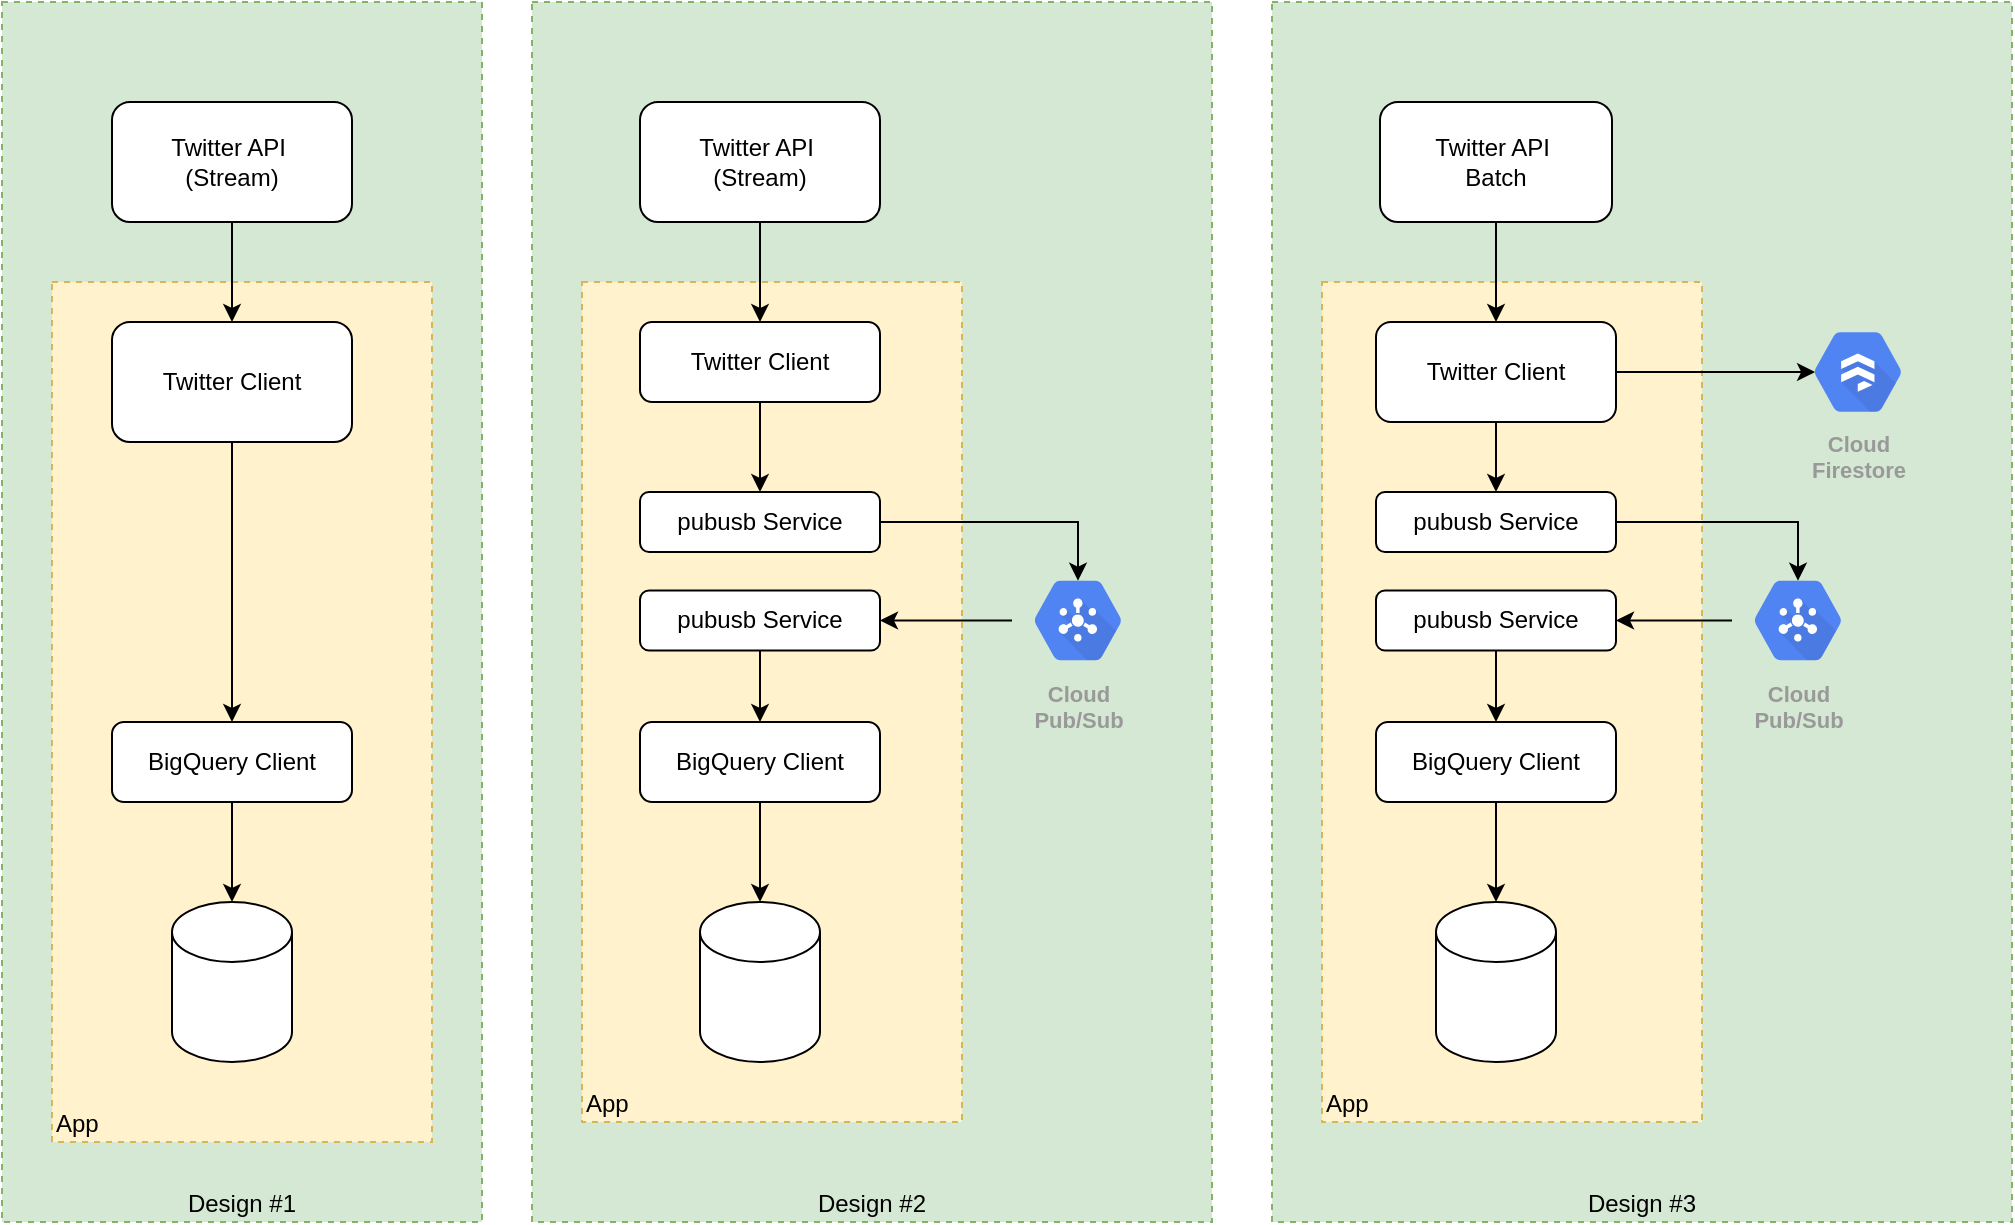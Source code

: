 <mxfile version="15.4.0" type="device"><diagram id="kkQEddl9CwaXyQIRaAEI" name="Page-1"><mxGraphModel dx="1106" dy="983" grid="1" gridSize="10" guides="1" tooltips="1" connect="1" arrows="1" fold="1" page="1" pageScale="1" pageWidth="827" pageHeight="1169" math="0" shadow="0"><root><mxCell id="0"/><mxCell id="1" parent="0"/><mxCell id="S6I6xpe-xSAOF5X6gCIN-33" value="Design #3" style="rounded=0;whiteSpace=wrap;html=1;fillColor=#d5e8d4;strokeColor=#82b366;dashed=1;verticalAlign=bottom;" vertex="1" parent="1"><mxGeometry x="670" y="40" width="370" height="610" as="geometry"/></mxCell><mxCell id="S6I6xpe-xSAOF5X6gCIN-7" value="Design #1" style="rounded=0;whiteSpace=wrap;html=1;fillColor=#d5e8d4;strokeColor=#82b366;dashed=1;verticalAlign=bottom;" vertex="1" parent="1"><mxGeometry x="35" y="40" width="240" height="610" as="geometry"/></mxCell><mxCell id="S6I6xpe-xSAOF5X6gCIN-6" value="App" style="rounded=0;whiteSpace=wrap;html=1;fillColor=#fff2cc;strokeColor=#d6b656;dashed=1;verticalAlign=bottom;align=left;" vertex="1" parent="1"><mxGeometry x="60" y="180" width="190" height="430" as="geometry"/></mxCell><mxCell id="S6I6xpe-xSAOF5X6gCIN-21" style="edgeStyle=orthogonalEdgeStyle;rounded=0;orthogonalLoop=1;jettySize=auto;html=1;" edge="1" parent="1" source="S6I6xpe-xSAOF5X6gCIN-1" target="S6I6xpe-xSAOF5X6gCIN-2"><mxGeometry relative="1" as="geometry"/></mxCell><mxCell id="S6I6xpe-xSAOF5X6gCIN-1" value="Twitter API&amp;nbsp;&lt;br&gt;(Stream)" style="rounded=1;whiteSpace=wrap;html=1;" vertex="1" parent="1"><mxGeometry x="90" y="90" width="120" height="60" as="geometry"/></mxCell><mxCell id="S6I6xpe-xSAOF5X6gCIN-9" style="edgeStyle=orthogonalEdgeStyle;rounded=0;orthogonalLoop=1;jettySize=auto;html=1;entryX=0.5;entryY=0;entryDx=0;entryDy=0;" edge="1" parent="1" source="S6I6xpe-xSAOF5X6gCIN-2" target="S6I6xpe-xSAOF5X6gCIN-65"><mxGeometry relative="1" as="geometry"><mxPoint x="150" y="320" as="targetPoint"/></mxGeometry></mxCell><mxCell id="S6I6xpe-xSAOF5X6gCIN-2" value="Twitter Client" style="rounded=1;whiteSpace=wrap;html=1;" vertex="1" parent="1"><mxGeometry x="90" y="200" width="120" height="60" as="geometry"/></mxCell><mxCell id="S6I6xpe-xSAOF5X6gCIN-11" value="Design #2" style="rounded=0;whiteSpace=wrap;html=1;fillColor=#d5e8d4;strokeColor=#82b366;dashed=1;verticalAlign=bottom;" vertex="1" parent="1"><mxGeometry x="300" y="40" width="340" height="610" as="geometry"/></mxCell><mxCell id="S6I6xpe-xSAOF5X6gCIN-12" value="App" style="rounded=0;whiteSpace=wrap;html=1;fillColor=#fff2cc;strokeColor=#d6b656;dashed=1;verticalAlign=bottom;align=left;" vertex="1" parent="1"><mxGeometry x="325" y="180" width="190" height="420" as="geometry"/></mxCell><mxCell id="S6I6xpe-xSAOF5X6gCIN-22" style="edgeStyle=orthogonalEdgeStyle;rounded=0;orthogonalLoop=1;jettySize=auto;html=1;entryX=0.5;entryY=0;entryDx=0;entryDy=0;" edge="1" parent="1" source="S6I6xpe-xSAOF5X6gCIN-13" target="S6I6xpe-xSAOF5X6gCIN-14"><mxGeometry relative="1" as="geometry"/></mxCell><mxCell id="S6I6xpe-xSAOF5X6gCIN-13" value="Twitter API&amp;nbsp;&lt;br&gt;(Stream)" style="rounded=1;whiteSpace=wrap;html=1;" vertex="1" parent="1"><mxGeometry x="354" y="90" width="120" height="60" as="geometry"/></mxCell><mxCell id="S6I6xpe-xSAOF5X6gCIN-56" style="edgeStyle=orthogonalEdgeStyle;rounded=0;orthogonalLoop=1;jettySize=auto;html=1;entryX=0.5;entryY=0;entryDx=0;entryDy=0;" edge="1" parent="1" source="S6I6xpe-xSAOF5X6gCIN-14" target="S6I6xpe-xSAOF5X6gCIN-50"><mxGeometry relative="1" as="geometry"/></mxCell><mxCell id="S6I6xpe-xSAOF5X6gCIN-14" value="Twitter Client" style="rounded=1;whiteSpace=wrap;html=1;" vertex="1" parent="1"><mxGeometry x="354" y="200" width="120" height="40" as="geometry"/></mxCell><mxCell id="S6I6xpe-xSAOF5X6gCIN-52" style="edgeStyle=orthogonalEdgeStyle;rounded=0;orthogonalLoop=1;jettySize=auto;html=1;entryX=1;entryY=0.5;entryDx=0;entryDy=0;" edge="1" parent="1" source="S6I6xpe-xSAOF5X6gCIN-15" target="S6I6xpe-xSAOF5X6gCIN-51"><mxGeometry relative="1" as="geometry"/></mxCell><mxCell id="S6I6xpe-xSAOF5X6gCIN-15" value="Cloud&#10;Pub/Sub" style="sketch=0;html=1;fillColor=#5184F3;strokeColor=none;verticalAlign=top;labelPosition=center;verticalLabelPosition=bottom;align=center;spacingTop=-6;fontSize=11;fontStyle=1;fontColor=#999999;shape=mxgraph.gcp2.hexIcon;prIcon=cloud_pubsub;dashed=1;" vertex="1" parent="1"><mxGeometry x="540" y="320" width="66" height="58.5" as="geometry"/></mxCell><mxCell id="S6I6xpe-xSAOF5X6gCIN-25" style="edgeStyle=orthogonalEdgeStyle;rounded=0;orthogonalLoop=1;jettySize=auto;html=1;" edge="1" parent="1" source="S6I6xpe-xSAOF5X6gCIN-18" target="S6I6xpe-xSAOF5X6gCIN-45"><mxGeometry relative="1" as="geometry"><mxPoint x="414" y="535.36" as="targetPoint"/></mxGeometry></mxCell><mxCell id="S6I6xpe-xSAOF5X6gCIN-18" value="BigQuery Client" style="rounded=1;whiteSpace=wrap;html=1;" vertex="1" parent="1"><mxGeometry x="354" y="400" width="120" height="40" as="geometry"/></mxCell><mxCell id="S6I6xpe-xSAOF5X6gCIN-28" value="App" style="rounded=0;whiteSpace=wrap;html=1;fillColor=#fff2cc;strokeColor=#d6b656;dashed=1;verticalAlign=bottom;align=left;" vertex="1" parent="1"><mxGeometry x="695" y="180" width="190" height="420" as="geometry"/></mxCell><mxCell id="S6I6xpe-xSAOF5X6gCIN-42" style="edgeStyle=orthogonalEdgeStyle;rounded=0;orthogonalLoop=1;jettySize=auto;html=1;" edge="1" parent="1" source="S6I6xpe-xSAOF5X6gCIN-26" target="S6I6xpe-xSAOF5X6gCIN-27"><mxGeometry relative="1" as="geometry"/></mxCell><mxCell id="S6I6xpe-xSAOF5X6gCIN-26" value="Twitter API&amp;nbsp;&lt;br&gt;Batch" style="rounded=1;whiteSpace=wrap;html=1;" vertex="1" parent="1"><mxGeometry x="724" y="90" width="116" height="60" as="geometry"/></mxCell><mxCell id="S6I6xpe-xSAOF5X6gCIN-36" style="edgeStyle=orthogonalEdgeStyle;rounded=0;orthogonalLoop=1;jettySize=auto;html=1;entryX=0.175;entryY=0.5;entryDx=0;entryDy=0;entryPerimeter=0;" edge="1" parent="1" source="S6I6xpe-xSAOF5X6gCIN-27" target="S6I6xpe-xSAOF5X6gCIN-35"><mxGeometry relative="1" as="geometry"/></mxCell><mxCell id="S6I6xpe-xSAOF5X6gCIN-59" style="edgeStyle=orthogonalEdgeStyle;rounded=0;orthogonalLoop=1;jettySize=auto;html=1;entryX=0.5;entryY=0;entryDx=0;entryDy=0;" edge="1" parent="1" source="S6I6xpe-xSAOF5X6gCIN-27" target="S6I6xpe-xSAOF5X6gCIN-57"><mxGeometry relative="1" as="geometry"/></mxCell><mxCell id="S6I6xpe-xSAOF5X6gCIN-27" value="Twitter Client" style="rounded=1;whiteSpace=wrap;html=1;" vertex="1" parent="1"><mxGeometry x="722" y="200" width="120" height="50" as="geometry"/></mxCell><mxCell id="S6I6xpe-xSAOF5X6gCIN-61" style="edgeStyle=orthogonalEdgeStyle;rounded=0;orthogonalLoop=1;jettySize=auto;html=1;entryX=1;entryY=0.5;entryDx=0;entryDy=0;" edge="1" parent="1" source="S6I6xpe-xSAOF5X6gCIN-29" target="S6I6xpe-xSAOF5X6gCIN-58"><mxGeometry relative="1" as="geometry"/></mxCell><mxCell id="S6I6xpe-xSAOF5X6gCIN-29" value="Cloud&#10;Pub/Sub" style="sketch=0;html=1;fillColor=#5184F3;strokeColor=none;verticalAlign=top;labelPosition=center;verticalLabelPosition=bottom;align=center;spacingTop=-6;fontSize=11;fontStyle=1;fontColor=#999999;shape=mxgraph.gcp2.hexIcon;prIcon=cloud_pubsub;dashed=1;" vertex="1" parent="1"><mxGeometry x="900" y="320" width="66" height="58.5" as="geometry"/></mxCell><mxCell id="S6I6xpe-xSAOF5X6gCIN-30" value="BigQuery Client" style="rounded=1;whiteSpace=wrap;html=1;" vertex="1" parent="1"><mxGeometry x="722" y="400" width="120" height="40" as="geometry"/></mxCell><mxCell id="S6I6xpe-xSAOF5X6gCIN-31" style="edgeStyle=orthogonalEdgeStyle;rounded=0;orthogonalLoop=1;jettySize=auto;html=1;entryX=0.5;entryY=0;entryDx=0;entryDy=0;entryPerimeter=0;" edge="1" source="S6I6xpe-xSAOF5X6gCIN-30" target="S6I6xpe-xSAOF5X6gCIN-47" parent="1"><mxGeometry relative="1" as="geometry"><mxPoint x="782" y="535.36" as="targetPoint"/></mxGeometry></mxCell><mxCell id="S6I6xpe-xSAOF5X6gCIN-35" value="Cloud&#10;Firestore" style="sketch=0;html=1;fillColor=#5184F3;strokeColor=none;verticalAlign=top;labelPosition=center;verticalLabelPosition=bottom;align=center;spacingTop=-6;fontSize=11;fontStyle=1;fontColor=#999999;shape=mxgraph.gcp2.hexIcon;prIcon=cloud_firestore;dashed=1;" vertex="1" parent="1"><mxGeometry x="930" y="195.75" width="66" height="58.5" as="geometry"/></mxCell><mxCell id="S6I6xpe-xSAOF5X6gCIN-44" value="" style="shape=cylinder3;whiteSpace=wrap;html=1;boundedLbl=1;backgroundOutline=1;size=15;verticalAlign=bottom;" vertex="1" parent="1"><mxGeometry x="120" y="490" width="60" height="80" as="geometry"/></mxCell><mxCell id="S6I6xpe-xSAOF5X6gCIN-45" value="" style="shape=cylinder3;whiteSpace=wrap;html=1;boundedLbl=1;backgroundOutline=1;size=15;verticalAlign=bottom;" vertex="1" parent="1"><mxGeometry x="384" y="490" width="60" height="80" as="geometry"/></mxCell><mxCell id="S6I6xpe-xSAOF5X6gCIN-47" value="" style="shape=cylinder3;whiteSpace=wrap;html=1;boundedLbl=1;backgroundOutline=1;size=15;verticalAlign=bottom;" vertex="1" parent="1"><mxGeometry x="752" y="490" width="60" height="80" as="geometry"/></mxCell><mxCell id="S6I6xpe-xSAOF5X6gCIN-53" style="edgeStyle=orthogonalEdgeStyle;rounded=0;orthogonalLoop=1;jettySize=auto;html=1;entryX=0.5;entryY=0.16;entryDx=0;entryDy=0;entryPerimeter=0;" edge="1" parent="1" source="S6I6xpe-xSAOF5X6gCIN-50" target="S6I6xpe-xSAOF5X6gCIN-15"><mxGeometry relative="1" as="geometry"/></mxCell><mxCell id="S6I6xpe-xSAOF5X6gCIN-50" value="pubusb Service" style="rounded=1;whiteSpace=wrap;html=1;verticalAlign=middle;" vertex="1" parent="1"><mxGeometry x="354" y="285" width="120" height="30" as="geometry"/></mxCell><mxCell id="S6I6xpe-xSAOF5X6gCIN-64" style="edgeStyle=orthogonalEdgeStyle;rounded=0;orthogonalLoop=1;jettySize=auto;html=1;entryX=0.5;entryY=0;entryDx=0;entryDy=0;" edge="1" parent="1" source="S6I6xpe-xSAOF5X6gCIN-51" target="S6I6xpe-xSAOF5X6gCIN-18"><mxGeometry relative="1" as="geometry"/></mxCell><mxCell id="S6I6xpe-xSAOF5X6gCIN-51" value="pubusb Service" style="rounded=1;whiteSpace=wrap;html=1;verticalAlign=middle;" vertex="1" parent="1"><mxGeometry x="354" y="334.25" width="120" height="30" as="geometry"/></mxCell><mxCell id="S6I6xpe-xSAOF5X6gCIN-60" style="edgeStyle=orthogonalEdgeStyle;rounded=0;orthogonalLoop=1;jettySize=auto;html=1;entryX=0.5;entryY=0.16;entryDx=0;entryDy=0;entryPerimeter=0;" edge="1" parent="1" source="S6I6xpe-xSAOF5X6gCIN-57" target="S6I6xpe-xSAOF5X6gCIN-29"><mxGeometry relative="1" as="geometry"/></mxCell><mxCell id="S6I6xpe-xSAOF5X6gCIN-57" value="pubusb Service" style="rounded=1;whiteSpace=wrap;html=1;verticalAlign=middle;" vertex="1" parent="1"><mxGeometry x="722" y="285" width="120" height="30" as="geometry"/></mxCell><mxCell id="S6I6xpe-xSAOF5X6gCIN-62" style="edgeStyle=orthogonalEdgeStyle;rounded=0;orthogonalLoop=1;jettySize=auto;html=1;" edge="1" parent="1" source="S6I6xpe-xSAOF5X6gCIN-58" target="S6I6xpe-xSAOF5X6gCIN-30"><mxGeometry relative="1" as="geometry"/></mxCell><mxCell id="S6I6xpe-xSAOF5X6gCIN-58" value="pubusb Service" style="rounded=1;whiteSpace=wrap;html=1;verticalAlign=middle;" vertex="1" parent="1"><mxGeometry x="722" y="334.25" width="120" height="30" as="geometry"/></mxCell><mxCell id="S6I6xpe-xSAOF5X6gCIN-70" style="edgeStyle=orthogonalEdgeStyle;rounded=0;orthogonalLoop=1;jettySize=auto;html=1;entryX=0.5;entryY=0;entryDx=0;entryDy=0;entryPerimeter=0;" edge="1" parent="1" source="S6I6xpe-xSAOF5X6gCIN-65" target="S6I6xpe-xSAOF5X6gCIN-44"><mxGeometry relative="1" as="geometry"/></mxCell><mxCell id="S6I6xpe-xSAOF5X6gCIN-65" value="BigQuery Client" style="rounded=1;whiteSpace=wrap;html=1;" vertex="1" parent="1"><mxGeometry x="90" y="400" width="120" height="40" as="geometry"/></mxCell></root></mxGraphModel></diagram></mxfile>